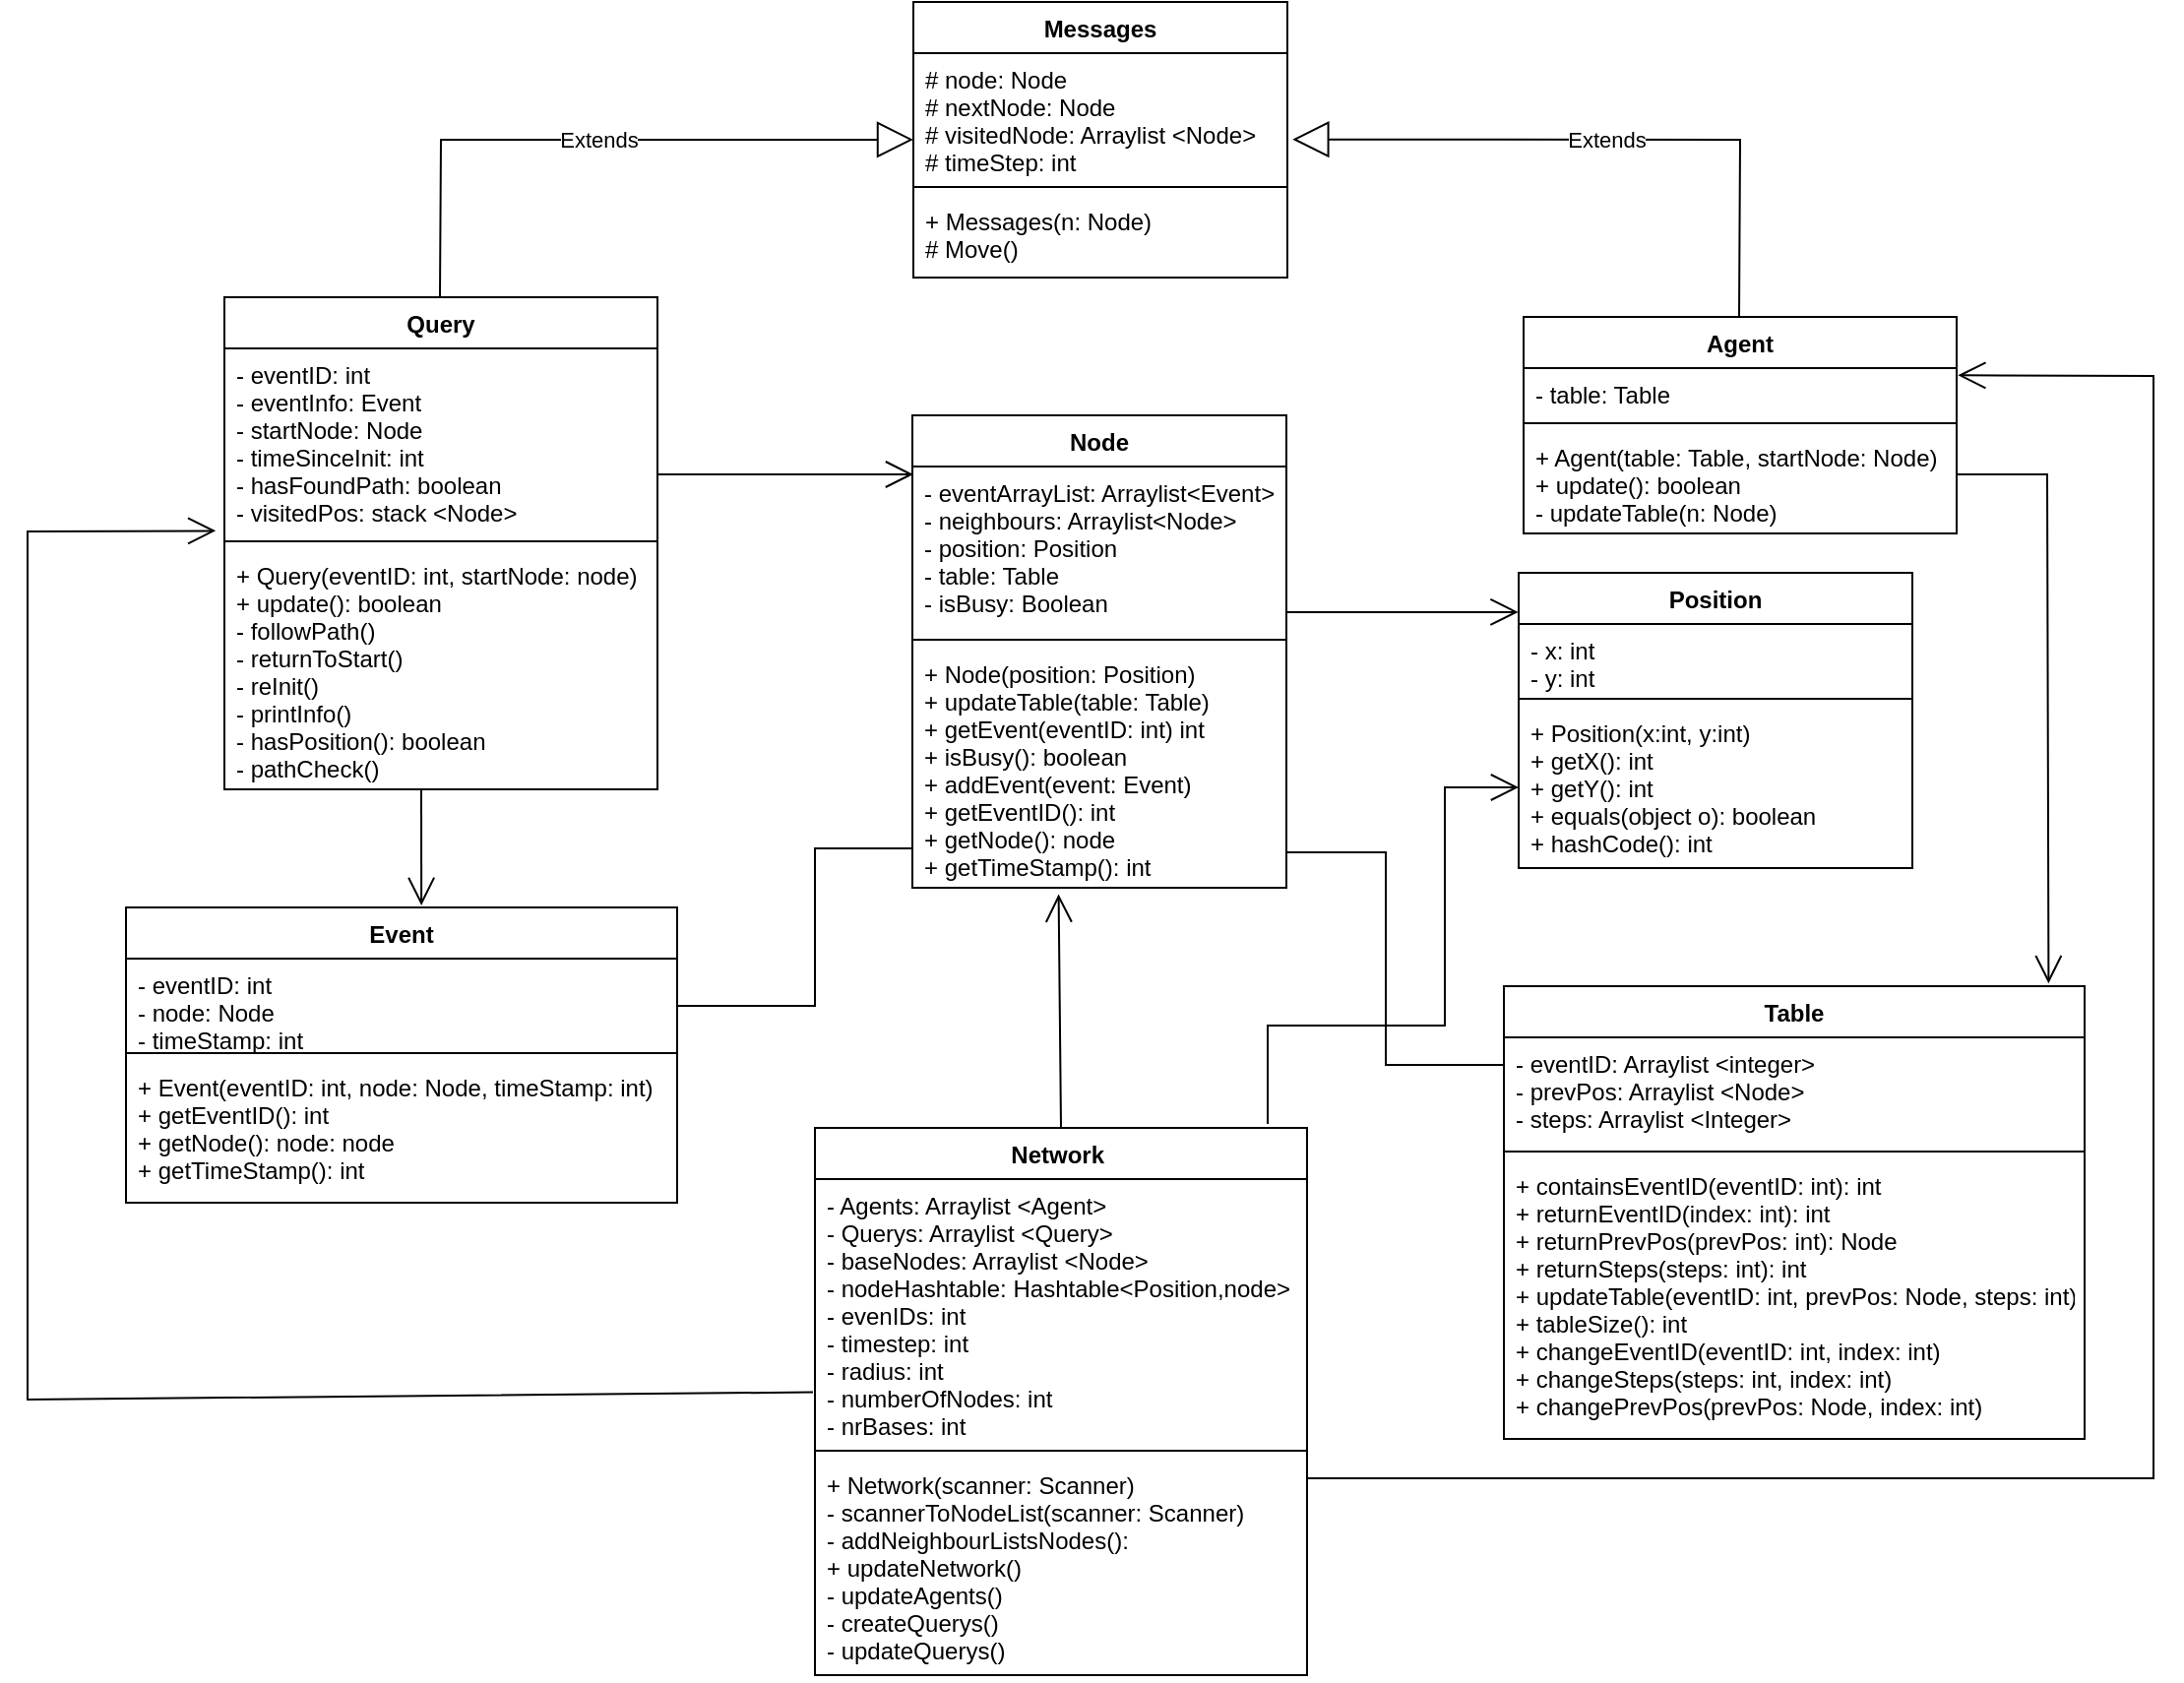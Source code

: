<mxfile version="18.0.7" type="github">
  <diagram id="991YIVNwjoEm6JlIrCAU" name="Page-1">
    <mxGraphModel dx="1395" dy="759" grid="1" gridSize="10" guides="1" tooltips="1" connect="1" arrows="1" fold="1" page="1" pageScale="1" pageWidth="1169" pageHeight="1654" math="0" shadow="0">
      <root>
        <mxCell id="0" />
        <mxCell id="1" parent="0" />
        <mxCell id="1_JYMFFjYfN3ZRPpOfIf-5" value="Messages" style="swimlane;fontStyle=1;align=center;verticalAlign=top;childLayout=stackLayout;horizontal=1;startSize=26;horizontalStack=0;resizeParent=1;resizeParentMax=0;resizeLast=0;collapsible=1;marginBottom=0;" parent="1" vertex="1">
          <mxGeometry x="490" y="10" width="190" height="140" as="geometry" />
        </mxCell>
        <mxCell id="1_JYMFFjYfN3ZRPpOfIf-6" value="# node: Node&#xa;# nextNode: Node&#xa;# visitedNode: Arraylist &lt;Node&gt;&#xa;# timeStep: int&#xa;&#xa;&#xa;" style="text;strokeColor=none;fillColor=none;align=left;verticalAlign=top;spacingLeft=4;spacingRight=4;overflow=hidden;rotatable=0;points=[[0,0.5],[1,0.5]];portConstraint=eastwest;" parent="1_JYMFFjYfN3ZRPpOfIf-5" vertex="1">
          <mxGeometry y="26" width="190" height="64" as="geometry" />
        </mxCell>
        <mxCell id="1_JYMFFjYfN3ZRPpOfIf-7" value="" style="line;strokeWidth=1;fillColor=none;align=left;verticalAlign=middle;spacingTop=-1;spacingLeft=3;spacingRight=3;rotatable=0;labelPosition=right;points=[];portConstraint=eastwest;" parent="1_JYMFFjYfN3ZRPpOfIf-5" vertex="1">
          <mxGeometry y="90" width="190" height="8" as="geometry" />
        </mxCell>
        <mxCell id="1_JYMFFjYfN3ZRPpOfIf-8" value="+ Messages(n: Node)&#xa;# Move()&#xa;" style="text;strokeColor=none;fillColor=none;align=left;verticalAlign=top;spacingLeft=4;spacingRight=4;overflow=hidden;rotatable=0;points=[[0,0.5],[1,0.5]];portConstraint=eastwest;" parent="1_JYMFFjYfN3ZRPpOfIf-5" vertex="1">
          <mxGeometry y="98" width="190" height="42" as="geometry" />
        </mxCell>
        <mxCell id="1_JYMFFjYfN3ZRPpOfIf-9" value="Query" style="swimlane;fontStyle=1;align=center;verticalAlign=top;childLayout=stackLayout;horizontal=1;startSize=26;horizontalStack=0;resizeParent=1;resizeParentMax=0;resizeLast=0;collapsible=1;marginBottom=0;" parent="1" vertex="1">
          <mxGeometry x="140" y="160" width="220" height="250" as="geometry" />
        </mxCell>
        <mxCell id="1_JYMFFjYfN3ZRPpOfIf-10" value="- eventID: int&#xa;- eventInfo: Event&#xa;- startNode: Node&#xa;- timeSinceInit: int&#xa;- hasFoundPath: boolean&#xa;- visitedPos: stack &lt;Node&gt;&#xa;&#xa;" style="text;strokeColor=none;fillColor=none;align=left;verticalAlign=top;spacingLeft=4;spacingRight=4;overflow=hidden;rotatable=0;points=[[0,0.5],[1,0.5]];portConstraint=eastwest;" parent="1_JYMFFjYfN3ZRPpOfIf-9" vertex="1">
          <mxGeometry y="26" width="220" height="94" as="geometry" />
        </mxCell>
        <mxCell id="1_JYMFFjYfN3ZRPpOfIf-11" value="" style="line;strokeWidth=1;fillColor=none;align=left;verticalAlign=middle;spacingTop=-1;spacingLeft=3;spacingRight=3;rotatable=0;labelPosition=right;points=[];portConstraint=eastwest;" parent="1_JYMFFjYfN3ZRPpOfIf-9" vertex="1">
          <mxGeometry y="120" width="220" height="8" as="geometry" />
        </mxCell>
        <mxCell id="1_JYMFFjYfN3ZRPpOfIf-12" value="+ Query(eventID: int, startNode: node)&#xa;+ update(): boolean&#xa;- followPath()&#xa;- returnToStart()&#xa;- reInit()&#xa;- printInfo()&#xa;- hasPosition(): boolean&#xa;- pathCheck()&#xa;&#xa;&#xa;" style="text;strokeColor=none;fillColor=none;align=left;verticalAlign=top;spacingLeft=4;spacingRight=4;overflow=hidden;rotatable=0;points=[[0,0.5],[1,0.5]];portConstraint=eastwest;" parent="1_JYMFFjYfN3ZRPpOfIf-9" vertex="1">
          <mxGeometry y="128" width="220" height="122" as="geometry" />
        </mxCell>
        <mxCell id="VKuDwxEm7nUwZR5LMTLR-1" value="Agent" style="swimlane;fontStyle=1;align=center;verticalAlign=top;childLayout=stackLayout;horizontal=1;startSize=26;horizontalStack=0;resizeParent=1;resizeParentMax=0;resizeLast=0;collapsible=1;marginBottom=0;" parent="1" vertex="1">
          <mxGeometry x="800" y="170" width="220" height="110" as="geometry" />
        </mxCell>
        <mxCell id="VKuDwxEm7nUwZR5LMTLR-2" value="- table: Table" style="text;strokeColor=none;fillColor=none;align=left;verticalAlign=top;spacingLeft=4;spacingRight=4;overflow=hidden;rotatable=0;points=[[0,0.5],[1,0.5]];portConstraint=eastwest;" parent="VKuDwxEm7nUwZR5LMTLR-1" vertex="1">
          <mxGeometry y="26" width="220" height="24" as="geometry" />
        </mxCell>
        <mxCell id="VKuDwxEm7nUwZR5LMTLR-3" value="" style="line;strokeWidth=1;fillColor=none;align=left;verticalAlign=middle;spacingTop=-1;spacingLeft=3;spacingRight=3;rotatable=0;labelPosition=right;points=[];portConstraint=eastwest;" parent="VKuDwxEm7nUwZR5LMTLR-1" vertex="1">
          <mxGeometry y="50" width="220" height="8" as="geometry" />
        </mxCell>
        <mxCell id="VKuDwxEm7nUwZR5LMTLR-4" value="+ Agent(table: Table, startNode: Node)&#xa;+ update(): boolean&#xa;- updateTable(n: Node)" style="text;strokeColor=none;fillColor=none;align=left;verticalAlign=top;spacingLeft=4;spacingRight=4;overflow=hidden;rotatable=0;points=[[0,0.5],[1,0.5]];portConstraint=eastwest;" parent="VKuDwxEm7nUwZR5LMTLR-1" vertex="1">
          <mxGeometry y="58" width="220" height="52" as="geometry" />
        </mxCell>
        <mxCell id="VKuDwxEm7nUwZR5LMTLR-6" value="Event" style="swimlane;fontStyle=1;align=center;verticalAlign=top;childLayout=stackLayout;horizontal=1;startSize=26;horizontalStack=0;resizeParent=1;resizeParentMax=0;resizeLast=0;collapsible=1;marginBottom=0;" parent="1" vertex="1">
          <mxGeometry x="90" y="470" width="280" height="150" as="geometry" />
        </mxCell>
        <mxCell id="VKuDwxEm7nUwZR5LMTLR-7" value="- eventID: int&#xa;- node: Node&#xa;- timeStamp: int" style="text;strokeColor=none;fillColor=none;align=left;verticalAlign=top;spacingLeft=4;spacingRight=4;overflow=hidden;rotatable=0;points=[[0,0.5],[1,0.5]];portConstraint=eastwest;" parent="VKuDwxEm7nUwZR5LMTLR-6" vertex="1">
          <mxGeometry y="26" width="280" height="44" as="geometry" />
        </mxCell>
        <mxCell id="VKuDwxEm7nUwZR5LMTLR-8" value="" style="line;strokeWidth=1;fillColor=none;align=left;verticalAlign=middle;spacingTop=-1;spacingLeft=3;spacingRight=3;rotatable=0;labelPosition=right;points=[];portConstraint=eastwest;" parent="VKuDwxEm7nUwZR5LMTLR-6" vertex="1">
          <mxGeometry y="70" width="280" height="8" as="geometry" />
        </mxCell>
        <mxCell id="VKuDwxEm7nUwZR5LMTLR-9" value="+ Event(eventID: int, node: Node, timeStamp: int)&#xa;+ getEventID(): int&#xa;+ getNode(): node: node&#xa;+ getTimeStamp(): int &#xa;" style="text;strokeColor=none;fillColor=none;align=left;verticalAlign=top;spacingLeft=4;spacingRight=4;overflow=hidden;rotatable=0;points=[[0,0.5],[1,0.5]];portConstraint=eastwest;" parent="VKuDwxEm7nUwZR5LMTLR-6" vertex="1">
          <mxGeometry y="78" width="280" height="72" as="geometry" />
        </mxCell>
        <mxCell id="jn8yHUsUbNdfzYUunDCB-1" value="Position" style="swimlane;fontStyle=1;align=center;verticalAlign=top;childLayout=stackLayout;horizontal=1;startSize=26;horizontalStack=0;resizeParent=1;resizeParentMax=0;resizeLast=0;collapsible=1;marginBottom=0;" vertex="1" parent="1">
          <mxGeometry x="797.5" y="300" width="200" height="150" as="geometry" />
        </mxCell>
        <mxCell id="jn8yHUsUbNdfzYUunDCB-2" value="- x: int&#xa;- y: int " style="text;strokeColor=none;fillColor=none;align=left;verticalAlign=top;spacingLeft=4;spacingRight=4;overflow=hidden;rotatable=0;points=[[0,0.5],[1,0.5]];portConstraint=eastwest;" vertex="1" parent="jn8yHUsUbNdfzYUunDCB-1">
          <mxGeometry y="26" width="200" height="34" as="geometry" />
        </mxCell>
        <mxCell id="jn8yHUsUbNdfzYUunDCB-3" value="" style="line;strokeWidth=1;fillColor=none;align=left;verticalAlign=middle;spacingTop=-1;spacingLeft=3;spacingRight=3;rotatable=0;labelPosition=right;points=[];portConstraint=eastwest;" vertex="1" parent="jn8yHUsUbNdfzYUunDCB-1">
          <mxGeometry y="60" width="200" height="8" as="geometry" />
        </mxCell>
        <mxCell id="jn8yHUsUbNdfzYUunDCB-4" value="+ Position(x:int, y:int)&#xa;+ getX(): int&#xa;+ getY(): int&#xa;+ equals(object o): boolean&#xa;+ hashCode(): int" style="text;strokeColor=none;fillColor=none;align=left;verticalAlign=top;spacingLeft=4;spacingRight=4;overflow=hidden;rotatable=0;points=[[0,0.5],[1,0.5]];portConstraint=eastwest;" vertex="1" parent="jn8yHUsUbNdfzYUunDCB-1">
          <mxGeometry y="68" width="200" height="82" as="geometry" />
        </mxCell>
        <mxCell id="jn8yHUsUbNdfzYUunDCB-5" value="Node" style="swimlane;fontStyle=1;align=center;verticalAlign=top;childLayout=stackLayout;horizontal=1;startSize=26;horizontalStack=0;resizeParent=1;resizeParentMax=0;resizeLast=0;collapsible=1;marginBottom=0;" vertex="1" parent="1">
          <mxGeometry x="489.5" y="220" width="190" height="240" as="geometry" />
        </mxCell>
        <mxCell id="jn8yHUsUbNdfzYUunDCB-6" value="- eventArrayList: Arraylist&lt;Event&gt;&#xa;- neighbours: Arraylist&lt;Node&gt;&#xa;- position: Position&#xa;- table: Table&#xa;- isBusy: Boolean&#xa;" style="text;strokeColor=none;fillColor=none;align=left;verticalAlign=top;spacingLeft=4;spacingRight=4;overflow=hidden;rotatable=0;points=[[0,0.5],[1,0.5]];portConstraint=eastwest;" vertex="1" parent="jn8yHUsUbNdfzYUunDCB-5">
          <mxGeometry y="26" width="190" height="84" as="geometry" />
        </mxCell>
        <mxCell id="jn8yHUsUbNdfzYUunDCB-7" value="" style="line;strokeWidth=1;fillColor=none;align=left;verticalAlign=middle;spacingTop=-1;spacingLeft=3;spacingRight=3;rotatable=0;labelPosition=right;points=[];portConstraint=eastwest;" vertex="1" parent="jn8yHUsUbNdfzYUunDCB-5">
          <mxGeometry y="110" width="190" height="8" as="geometry" />
        </mxCell>
        <mxCell id="jn8yHUsUbNdfzYUunDCB-8" value="+ Node(position: Position)&#xa;+ updateTable(table: Table)&#xa;+ getEvent(eventID: int) int&#xa;+ isBusy(): boolean&#xa;+ addEvent(event: Event) &#xa;+ getEventID(): int&#xa;+ getNode(): node&#xa;+ getTimeStamp(): int" style="text;strokeColor=none;fillColor=none;align=left;verticalAlign=top;spacingLeft=4;spacingRight=4;overflow=hidden;rotatable=0;points=[[0,0.5],[1,0.5]];portConstraint=eastwest;" vertex="1" parent="jn8yHUsUbNdfzYUunDCB-5">
          <mxGeometry y="118" width="190" height="122" as="geometry" />
        </mxCell>
        <mxCell id="jn8yHUsUbNdfzYUunDCB-9" value="Table" style="swimlane;fontStyle=1;align=center;verticalAlign=top;childLayout=stackLayout;horizontal=1;startSize=26;horizontalStack=0;resizeParent=1;resizeParentMax=0;resizeLast=0;collapsible=1;marginBottom=0;" vertex="1" parent="1">
          <mxGeometry x="790" y="510" width="295" height="230" as="geometry" />
        </mxCell>
        <mxCell id="jn8yHUsUbNdfzYUunDCB-10" value="- eventID: Arraylist &lt;integer&gt;&#xa;- prevPos: Arraylist &lt;Node&gt;&#xa;- steps: Arraylist &lt;Integer&gt;&#xa;" style="text;strokeColor=none;fillColor=none;align=left;verticalAlign=top;spacingLeft=4;spacingRight=4;overflow=hidden;rotatable=0;points=[[0,0.5],[1,0.5]];portConstraint=eastwest;" vertex="1" parent="jn8yHUsUbNdfzYUunDCB-9">
          <mxGeometry y="26" width="295" height="54" as="geometry" />
        </mxCell>
        <mxCell id="jn8yHUsUbNdfzYUunDCB-11" value="" style="line;strokeWidth=1;fillColor=none;align=left;verticalAlign=middle;spacingTop=-1;spacingLeft=3;spacingRight=3;rotatable=0;labelPosition=right;points=[];portConstraint=eastwest;" vertex="1" parent="jn8yHUsUbNdfzYUunDCB-9">
          <mxGeometry y="80" width="295" height="8" as="geometry" />
        </mxCell>
        <mxCell id="jn8yHUsUbNdfzYUunDCB-12" value="+ containsEventID(eventID: int): int&#xa;+ returnEventID(index: int): int&#xa;+ returnPrevPos(prevPos: int): Node&#xa;+ returnSteps(steps: int): int&#xa;+ updateTable(eventID: int, prevPos: Node, steps: int)&#xa;+ tableSize(): int&#xa;+ changeEventID(eventID: int, index: int)&#xa;+ changeSteps(steps: int, index: int)&#xa;+ changePrevPos(prevPos: Node, index: int)&#xa;" style="text;strokeColor=none;fillColor=none;align=left;verticalAlign=top;spacingLeft=4;spacingRight=4;overflow=hidden;rotatable=0;points=[[0,0.5],[1,0.5]];portConstraint=eastwest;" vertex="1" parent="jn8yHUsUbNdfzYUunDCB-9">
          <mxGeometry y="88" width="295" height="142" as="geometry" />
        </mxCell>
        <mxCell id="jn8yHUsUbNdfzYUunDCB-13" value="Network " style="swimlane;fontStyle=1;align=center;verticalAlign=top;childLayout=stackLayout;horizontal=1;startSize=26;horizontalStack=0;resizeParent=1;resizeParentMax=0;resizeLast=0;collapsible=1;marginBottom=0;" vertex="1" parent="1">
          <mxGeometry x="440" y="582" width="250" height="278" as="geometry" />
        </mxCell>
        <mxCell id="jn8yHUsUbNdfzYUunDCB-14" value="- Agents: Arraylist &lt;Agent&gt;&#xa;- Querys: Arraylist &lt;Query&gt;&#xa;- baseNodes: Arraylist &lt;Node&gt;&#xa;- nodeHashtable: Hashtable&lt;Position,node&gt;&#xa;- evenIDs: int&#xa;- timestep: int&#xa;- radius: int&#xa;- numberOfNodes: int&#xa;- nrBases: int" style="text;strokeColor=none;fillColor=none;align=left;verticalAlign=top;spacingLeft=4;spacingRight=4;overflow=hidden;rotatable=0;points=[[0,0.5],[1,0.5]];portConstraint=eastwest;" vertex="1" parent="jn8yHUsUbNdfzYUunDCB-13">
          <mxGeometry y="26" width="250" height="134" as="geometry" />
        </mxCell>
        <mxCell id="jn8yHUsUbNdfzYUunDCB-15" value="" style="line;strokeWidth=1;fillColor=none;align=left;verticalAlign=middle;spacingTop=-1;spacingLeft=3;spacingRight=3;rotatable=0;labelPosition=right;points=[];portConstraint=eastwest;" vertex="1" parent="jn8yHUsUbNdfzYUunDCB-13">
          <mxGeometry y="160" width="250" height="8" as="geometry" />
        </mxCell>
        <mxCell id="jn8yHUsUbNdfzYUunDCB-16" value="+ Network(scanner: Scanner)&#xa;- scannerToNodeList(scanner: Scanner)&#xa;- addNeighbourListsNodes():&#xa;+ updateNetwork()&#xa;- updateAgents()&#xa;- createQuerys()&#xa;- updateQuerys()" style="text;strokeColor=none;fillColor=none;align=left;verticalAlign=top;spacingLeft=4;spacingRight=4;overflow=hidden;rotatable=0;points=[[0,0.5],[1,0.5]];portConstraint=eastwest;" vertex="1" parent="jn8yHUsUbNdfzYUunDCB-13">
          <mxGeometry y="168" width="250" height="110" as="geometry" />
        </mxCell>
        <mxCell id="jn8yHUsUbNdfzYUunDCB-18" value="Extends" style="endArrow=block;endSize=16;endFill=0;html=1;rounded=0;entryX=0;entryY=0.687;entryDx=0;entryDy=0;entryPerimeter=0;" edge="1" parent="1" target="1_JYMFFjYfN3ZRPpOfIf-6">
          <mxGeometry width="160" relative="1" as="geometry">
            <mxPoint x="249.5" y="160" as="sourcePoint" />
            <mxPoint x="250" y="10" as="targetPoint" />
            <Array as="points">
              <mxPoint x="250" y="80" />
            </Array>
          </mxGeometry>
        </mxCell>
        <mxCell id="jn8yHUsUbNdfzYUunDCB-19" value="Extends" style="endArrow=block;endSize=16;endFill=0;html=1;rounded=0;entryX=1.014;entryY=0.685;entryDx=0;entryDy=0;entryPerimeter=0;" edge="1" parent="1" target="1_JYMFFjYfN3ZRPpOfIf-6">
          <mxGeometry width="160" relative="1" as="geometry">
            <mxPoint x="909.5" y="170" as="sourcePoint" />
            <mxPoint x="820" y="40" as="targetPoint" />
            <Array as="points">
              <mxPoint x="910" y="80" />
            </Array>
          </mxGeometry>
        </mxCell>
        <mxCell id="jn8yHUsUbNdfzYUunDCB-21" value="" style="endArrow=open;endFill=1;endSize=12;html=1;rounded=0;entryX=0;entryY=0.5;entryDx=0;entryDy=0;" edge="1" parent="1" target="jn8yHUsUbNdfzYUunDCB-4">
          <mxGeometry width="160" relative="1" as="geometry">
            <mxPoint x="670" y="580" as="sourcePoint" />
            <mxPoint x="760" y="370" as="targetPoint" />
            <Array as="points">
              <mxPoint x="670" y="530" />
              <mxPoint x="760" y="530" />
              <mxPoint x="760" y="409" />
            </Array>
          </mxGeometry>
        </mxCell>
        <mxCell id="jn8yHUsUbNdfzYUunDCB-22" value="" style="endArrow=open;endFill=1;endSize=12;html=1;rounded=0;entryX=0.938;entryY=-0.006;entryDx=0;entryDy=0;entryPerimeter=0;" edge="1" parent="1" target="jn8yHUsUbNdfzYUunDCB-9">
          <mxGeometry width="160" relative="1" as="geometry">
            <mxPoint x="1020" y="250" as="sourcePoint" />
            <mxPoint x="1070" y="510" as="targetPoint" />
            <Array as="points">
              <mxPoint x="1066" y="250" />
            </Array>
          </mxGeometry>
        </mxCell>
        <mxCell id="jn8yHUsUbNdfzYUunDCB-25" value="" style="endArrow=open;endFill=1;endSize=12;html=1;rounded=0;exitX=-0.004;exitY=0.808;exitDx=0;exitDy=0;exitPerimeter=0;entryX=-0.02;entryY=0.986;entryDx=0;entryDy=0;entryPerimeter=0;" edge="1" parent="1" source="jn8yHUsUbNdfzYUunDCB-14" target="1_JYMFFjYfN3ZRPpOfIf-10">
          <mxGeometry width="160" relative="1" as="geometry">
            <mxPoint x="470" y="580" as="sourcePoint" />
            <mxPoint x="40" y="200" as="targetPoint" />
            <Array as="points">
              <mxPoint x="40" y="720" />
              <mxPoint x="40" y="279" />
            </Array>
          </mxGeometry>
        </mxCell>
        <mxCell id="jn8yHUsUbNdfzYUunDCB-26" value="" style="endArrow=open;endFill=1;endSize=12;html=1;rounded=0;entryX=0.536;entryY=-0.007;entryDx=0;entryDy=0;entryPerimeter=0;" edge="1" parent="1" target="VKuDwxEm7nUwZR5LMTLR-6">
          <mxGeometry width="160" relative="1" as="geometry">
            <mxPoint x="240" y="410" as="sourcePoint" />
            <mxPoint x="240" y="460" as="targetPoint" />
          </mxGeometry>
        </mxCell>
        <mxCell id="jn8yHUsUbNdfzYUunDCB-27" value="" style="endArrow=open;endFill=1;endSize=12;html=1;rounded=0;entryX=-0.001;entryY=0.133;entryDx=0;entryDy=0;entryPerimeter=0;" edge="1" parent="1" target="jn8yHUsUbNdfzYUunDCB-1">
          <mxGeometry width="160" relative="1" as="geometry">
            <mxPoint x="679.5" y="320" as="sourcePoint" />
            <mxPoint x="759.5" y="320" as="targetPoint" />
          </mxGeometry>
        </mxCell>
        <mxCell id="jn8yHUsUbNdfzYUunDCB-38" value="" style="endArrow=open;endFill=1;endSize=12;html=1;rounded=0;" edge="1" parent="1">
          <mxGeometry width="160" relative="1" as="geometry">
            <mxPoint x="360" y="250" as="sourcePoint" />
            <mxPoint x="490" y="250" as="targetPoint" />
          </mxGeometry>
        </mxCell>
        <mxCell id="jn8yHUsUbNdfzYUunDCB-39" value="" style="endArrow=none;html=1;edgeStyle=orthogonalEdgeStyle;rounded=0;" edge="1" parent="1">
          <mxGeometry relative="1" as="geometry">
            <mxPoint x="680" y="442" as="sourcePoint" />
            <mxPoint x="790" y="550" as="targetPoint" />
            <Array as="points">
              <mxPoint x="730" y="442" />
              <mxPoint x="730" y="550" />
            </Array>
          </mxGeometry>
        </mxCell>
        <mxCell id="jn8yHUsUbNdfzYUunDCB-45" value="" style="endArrow=open;endFill=1;endSize=12;html=1;rounded=0;entryX=1.003;entryY=0.153;entryDx=0;entryDy=0;entryPerimeter=0;" edge="1" parent="1" target="VKuDwxEm7nUwZR5LMTLR-2">
          <mxGeometry width="160" relative="1" as="geometry">
            <mxPoint x="690" y="760" as="sourcePoint" />
            <mxPoint x="1120" y="200" as="targetPoint" />
            <Array as="points">
              <mxPoint x="1120" y="760" />
              <mxPoint x="1120" y="200" />
            </Array>
          </mxGeometry>
        </mxCell>
        <mxCell id="jn8yHUsUbNdfzYUunDCB-53" value="" style="endArrow=open;endFill=1;endSize=12;html=1;rounded=0;exitX=0.5;exitY=0;exitDx=0;exitDy=0;entryX=0.391;entryY=1.027;entryDx=0;entryDy=0;entryPerimeter=0;" edge="1" parent="1" source="jn8yHUsUbNdfzYUunDCB-13" target="jn8yHUsUbNdfzYUunDCB-8">
          <mxGeometry width="160" relative="1" as="geometry">
            <mxPoint x="460" y="520" as="sourcePoint" />
            <mxPoint x="620" y="520" as="targetPoint" />
          </mxGeometry>
        </mxCell>
        <mxCell id="jn8yHUsUbNdfzYUunDCB-55" value="" style="endArrow=none;html=1;edgeStyle=orthogonalEdgeStyle;rounded=0;" edge="1" parent="1" target="jn8yHUsUbNdfzYUunDCB-8">
          <mxGeometry relative="1" as="geometry">
            <mxPoint x="370" y="520" as="sourcePoint" />
            <mxPoint x="530" y="520" as="targetPoint" />
            <Array as="points">
              <mxPoint x="440" y="520" />
              <mxPoint x="440" y="440" />
            </Array>
          </mxGeometry>
        </mxCell>
      </root>
    </mxGraphModel>
  </diagram>
</mxfile>

